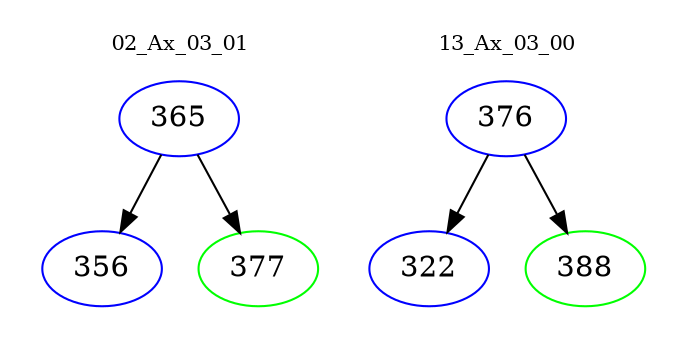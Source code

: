 digraph{
subgraph cluster_0 {
color = white
label = "02_Ax_03_01";
fontsize=10;
T0_365 [label="365", color="blue"]
T0_365 -> T0_356 [color="black"]
T0_356 [label="356", color="blue"]
T0_365 -> T0_377 [color="black"]
T0_377 [label="377", color="green"]
}
subgraph cluster_1 {
color = white
label = "13_Ax_03_00";
fontsize=10;
T1_376 [label="376", color="blue"]
T1_376 -> T1_322 [color="black"]
T1_322 [label="322", color="blue"]
T1_376 -> T1_388 [color="black"]
T1_388 [label="388", color="green"]
}
}
